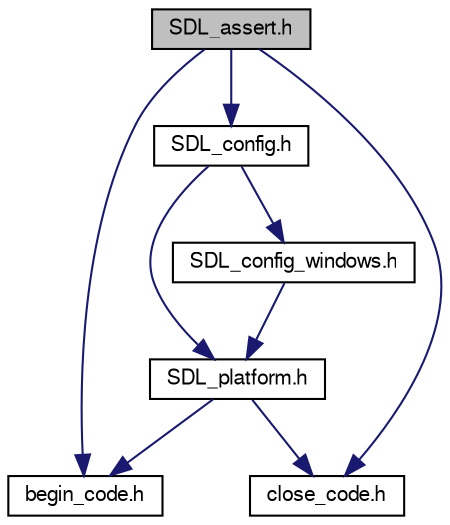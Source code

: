 digraph "SDL_assert.h"
{
 // LATEX_PDF_SIZE
  edge [fontname="FreeSans",fontsize="10",labelfontname="FreeSans",labelfontsize="10"];
  node [fontname="FreeSans",fontsize="10",shape=record];
  Node1 [label="SDL_assert.h",height=0.2,width=0.4,color="black", fillcolor="grey75", style="filled", fontcolor="black",tooltip=" "];
  Node1 -> Node2 [color="midnightblue",fontsize="10",style="solid",fontname="FreeSans"];
  Node2 [label="SDL_config.h",height=0.2,width=0.4,color="black", fillcolor="white", style="filled",URL="$d1/d8f/_s_d_l__config_8h.html",tooltip=" "];
  Node2 -> Node3 [color="midnightblue",fontsize="10",style="solid",fontname="FreeSans"];
  Node3 [label="SDL_platform.h",height=0.2,width=0.4,color="black", fillcolor="white", style="filled",URL="$d4/d81/_s_d_l__platform_8h.html",tooltip=" "];
  Node3 -> Node4 [color="midnightblue",fontsize="10",style="solid",fontname="FreeSans"];
  Node4 [label="begin_code.h",height=0.2,width=0.4,color="black", fillcolor="white", style="filled",URL="$d1/d90/begin__code_8h.html",tooltip=" "];
  Node3 -> Node5 [color="midnightblue",fontsize="10",style="solid",fontname="FreeSans"];
  Node5 [label="close_code.h",height=0.2,width=0.4,color="black", fillcolor="white", style="filled",URL="$d0/d2e/close__code_8h.html",tooltip=" "];
  Node2 -> Node6 [color="midnightblue",fontsize="10",style="solid",fontname="FreeSans"];
  Node6 [label="SDL_config_windows.h",height=0.2,width=0.4,color="black", fillcolor="white", style="filled",URL="$d9/d91/_s_d_l__config__windows_8h.html",tooltip=" "];
  Node6 -> Node3 [color="midnightblue",fontsize="10",style="solid",fontname="FreeSans"];
  Node1 -> Node4 [color="midnightblue",fontsize="10",style="solid",fontname="FreeSans"];
  Node1 -> Node5 [color="midnightblue",fontsize="10",style="solid",fontname="FreeSans"];
}
